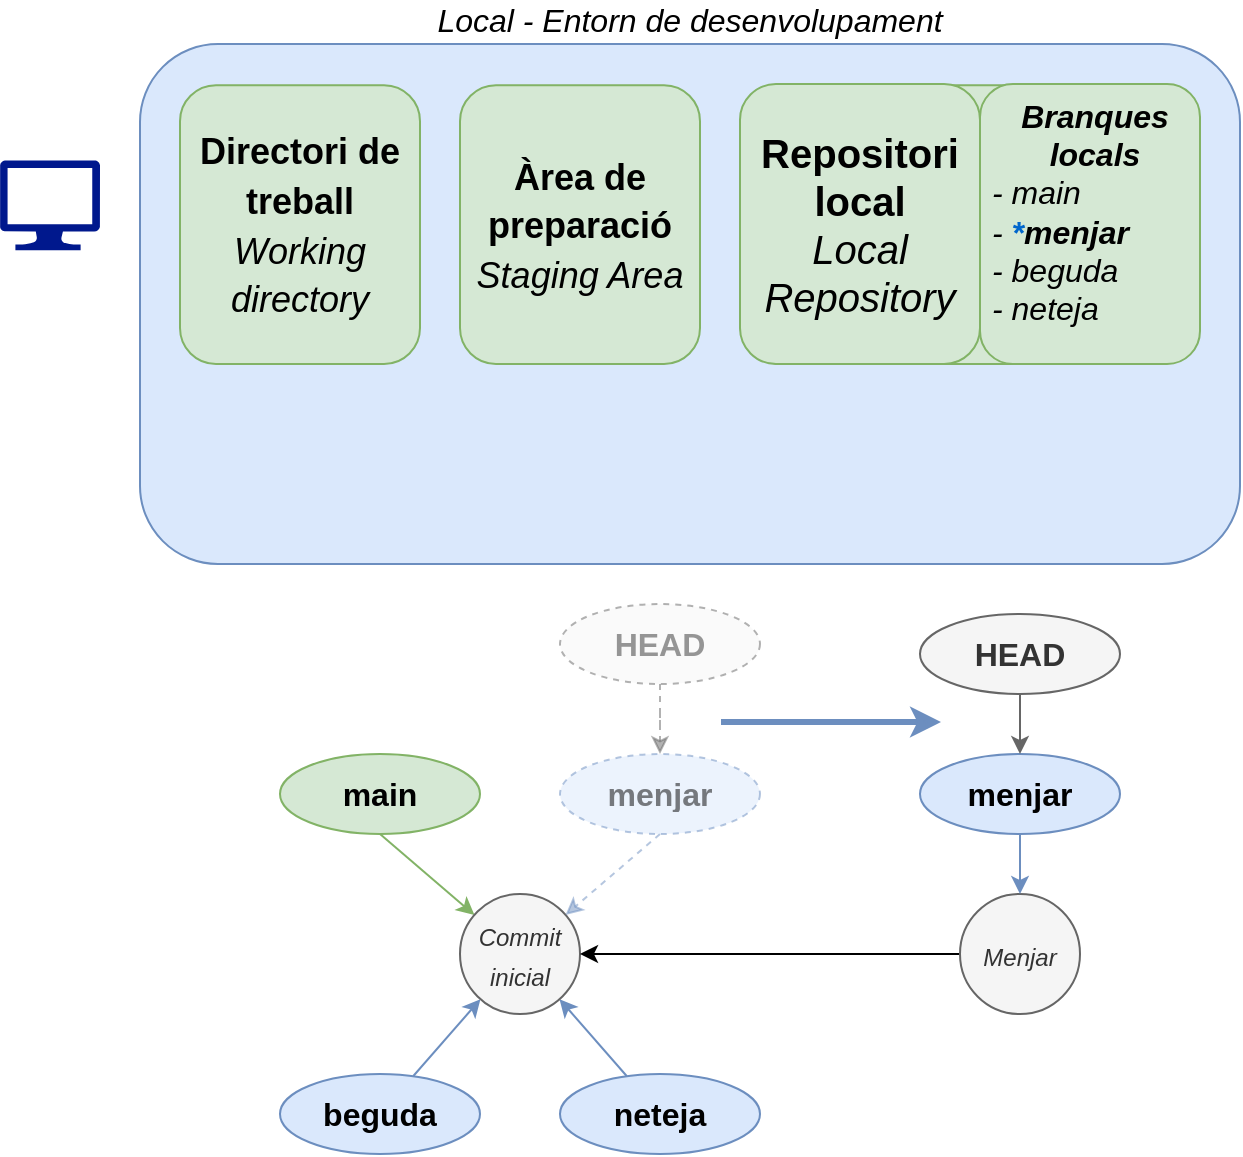 <mxfile version="24.8.2">
  <diagram name="Pàgina-1" id="mhbHxmUa4zc_a_H4eHv1">
    <mxGraphModel dx="2074" dy="1146" grid="1" gridSize="10" guides="1" tooltips="1" connect="1" arrows="1" fold="1" page="1" pageScale="1" pageWidth="827" pageHeight="1169" math="0" shadow="0">
      <root>
        <mxCell id="0" />
        <mxCell id="1" parent="0" />
        <mxCell id="dp8ddyL-VryvzM2425Ij-3" style="rounded=0;orthogonalLoop=1;jettySize=auto;html=1;exitX=0.5;exitY=1;exitDx=0;exitDy=0;fillColor=#d5e8d4;strokeColor=#82b366;" edge="1" parent="1" source="dp8ddyL-VryvzM2425Ij-4" target="dp8ddyL-VryvzM2425Ij-13">
          <mxGeometry relative="1" as="geometry">
            <mxPoint x="1026.667" y="675" as="targetPoint" />
          </mxGeometry>
        </mxCell>
        <mxCell id="dp8ddyL-VryvzM2425Ij-4" value="main" style="ellipse;whiteSpace=wrap;html=1;fillColor=#d5e8d4;strokeColor=#82b366;fontSize=16;fontStyle=1" vertex="1" parent="1">
          <mxGeometry x="930" y="595" width="100" height="40" as="geometry" />
        </mxCell>
        <mxCell id="dp8ddyL-VryvzM2425Ij-9" value="beguda" style="ellipse;whiteSpace=wrap;html=1;fillColor=#dae8fc;strokeColor=#6c8ebf;fontSize=16;fontStyle=1" vertex="1" parent="1">
          <mxGeometry x="930" y="755" width="100" height="40" as="geometry" />
        </mxCell>
        <mxCell id="dp8ddyL-VryvzM2425Ij-10" style="rounded=0;orthogonalLoop=1;jettySize=auto;html=1;fillColor=#dae8fc;strokeColor=#6c8ebf;" edge="1" parent="1" source="dp8ddyL-VryvzM2425Ij-9" target="dp8ddyL-VryvzM2425Ij-13">
          <mxGeometry relative="1" as="geometry">
            <mxPoint x="1164" y="645" as="sourcePoint" />
            <mxPoint x="1032.5" y="715" as="targetPoint" />
          </mxGeometry>
        </mxCell>
        <mxCell id="dp8ddyL-VryvzM2425Ij-11" value="neteja" style="ellipse;whiteSpace=wrap;html=1;fillColor=#dae8fc;strokeColor=#6c8ebf;fontSize=16;fontStyle=1" vertex="1" parent="1">
          <mxGeometry x="1070" y="755" width="100" height="40" as="geometry" />
        </mxCell>
        <mxCell id="dp8ddyL-VryvzM2425Ij-12" style="rounded=0;orthogonalLoop=1;jettySize=auto;html=1;fillColor=#dae8fc;strokeColor=#6c8ebf;" edge="1" parent="1" source="dp8ddyL-VryvzM2425Ij-11" target="dp8ddyL-VryvzM2425Ij-13">
          <mxGeometry relative="1" as="geometry">
            <mxPoint x="990" y="767" as="sourcePoint" />
            <mxPoint x="1067.5" y="715" as="targetPoint" />
          </mxGeometry>
        </mxCell>
        <mxCell id="dp8ddyL-VryvzM2425Ij-13" value="&lt;i style=&quot;font-size: 16px;&quot;&gt;&lt;font style=&quot;font-size: 12px;&quot;&gt;Commit inicial&lt;/font&gt;&lt;/i&gt;" style="ellipse;whiteSpace=wrap;html=1;fillColor=#f5f5f5;fontColor=#333333;strokeColor=#666666;" vertex="1" parent="1">
          <mxGeometry x="1020" y="665" width="60" height="60" as="geometry" />
        </mxCell>
        <mxCell id="dp8ddyL-VryvzM2425Ij-17" value="&lt;i&gt;Local - Entorn de desenvolupament&lt;/i&gt;" style="rounded=1;whiteSpace=wrap;html=1;verticalAlign=bottom;labelPosition=center;verticalLabelPosition=top;align=center;textDirection=ltr;labelBackgroundColor=none;spacingTop=0;spacing=2;fontSize=16;fillColor=#dae8fc;strokeColor=#6c8ebf;" vertex="1" parent="1">
          <mxGeometry x="860" y="240" width="550" height="260" as="geometry" />
        </mxCell>
        <mxCell id="dp8ddyL-VryvzM2425Ij-18" value="" style="sketch=0;aspect=fixed;pointerEvents=1;shadow=0;dashed=0;html=1;strokeColor=none;labelPosition=center;verticalLabelPosition=bottom;verticalAlign=top;align=center;fillColor=#00188D;shape=mxgraph.azure.computer" vertex="1" parent="1">
          <mxGeometry x="790" y="298.13" width="50" height="45" as="geometry" />
        </mxCell>
        <mxCell id="dp8ddyL-VryvzM2425Ij-19" value="" style="rounded=1;whiteSpace=wrap;html=1;fontSize=20;fillColor=#d5e8d4;strokeColor=#82b366;" vertex="1" parent="1">
          <mxGeometry x="1160" y="260.63" width="230" height="139.37" as="geometry" />
        </mxCell>
        <mxCell id="dp8ddyL-VryvzM2425Ij-20" value="&lt;b&gt;Repositori local&lt;/b&gt;&lt;i&gt;&lt;br&gt;Local Repository&lt;/i&gt;" style="rounded=1;whiteSpace=wrap;html=1;fontSize=20;fillColor=#d5e8d4;strokeColor=#82b366;" vertex="1" parent="1">
          <mxGeometry x="1160" y="260" width="120" height="140" as="geometry" />
        </mxCell>
        <mxCell id="dp8ddyL-VryvzM2425Ij-21" value="&lt;b style=&quot;border-color: var(--border-color); font-size: 18px;&quot;&gt;Àrea de preparació&lt;/b&gt;&lt;br style=&quot;border-color: var(--border-color); font-size: 18px;&quot;&gt;&lt;i style=&quot;border-color: var(--border-color); font-size: 18px;&quot;&gt;Staging Area&lt;/i&gt;" style="rounded=1;whiteSpace=wrap;html=1;fontSize=20;fillColor=#d5e8d4;strokeColor=#82b366;" vertex="1" parent="1">
          <mxGeometry x="1020" y="260.63" width="120" height="139.37" as="geometry" />
        </mxCell>
        <mxCell id="dp8ddyL-VryvzM2425Ij-22" value="&lt;b style=&quot;border-color: var(--border-color); font-size: 18px;&quot;&gt;Directori de treball&lt;/b&gt;&lt;br style=&quot;border-color: var(--border-color); font-size: 18px;&quot;&gt;&lt;i style=&quot;border-color: var(--border-color); font-size: 18px;&quot;&gt;Working directory&lt;/i&gt;" style="rounded=1;whiteSpace=wrap;html=1;fontSize=20;fillColor=#d5e8d4;strokeColor=#82b366;" vertex="1" parent="1">
          <mxGeometry x="880" y="260.63" width="120" height="139.37" as="geometry" />
        </mxCell>
        <mxCell id="dp8ddyL-VryvzM2425Ij-23" value="" style="shape=image;imageAspect=0;aspect=fixed;verticalLabelPosition=bottom;verticalAlign=top;image=https://cdn0.iconfinder.com/data/icons/folder-line/512/folder_tree-512.png;" vertex="1" parent="1">
          <mxGeometry x="905" y="410" width="70" height="70" as="geometry" />
        </mxCell>
        <mxCell id="dp8ddyL-VryvzM2425Ij-24" value="" style="shape=image;imageAspect=0;aspect=fixed;verticalLabelPosition=bottom;verticalAlign=top;image=https://cdn.icon-icons.com/icons2/2718/PNG/512/git_branch_icon_174485.png;" vertex="1" parent="1">
          <mxGeometry x="1239.5" y="410" width="71" height="71" as="geometry" />
        </mxCell>
        <mxCell id="dp8ddyL-VryvzM2425Ij-25" value="&lt;i style=&quot;&quot;&gt;&lt;b style=&quot;font-size: 16px;&quot;&gt;Branques locals&lt;/b&gt;&lt;br style=&quot;font-size: 16px;&quot;&gt;&lt;div style=&quot;text-align: left;&quot;&gt;&lt;span style=&quot;background-color: initial;&quot;&gt;- main&lt;/span&gt;&lt;br&gt;&lt;/div&gt;&lt;div style=&quot;text-align: left;&quot;&gt;&lt;span style=&quot;background-color: initial;&quot;&gt;- &lt;b&gt;&lt;font color=&quot;#0066cc&quot;&gt;*&lt;/font&gt;menjar&lt;/b&gt;&lt;/span&gt;&lt;/div&gt;&lt;div style=&quot;text-align: left;&quot;&gt;&lt;span style=&quot;background-color: initial;&quot;&gt;- beguda&lt;/span&gt;&lt;/div&gt;&lt;div style=&quot;text-align: left;&quot;&gt;&lt;span style=&quot;background-color: initial;&quot;&gt;- neteja&lt;/span&gt;&lt;/div&gt;&lt;/i&gt;" style="rounded=1;whiteSpace=wrap;html=1;fontSize=16;fillColor=#d5e8d4;strokeColor=#82b366;verticalAlign=top;spacingLeft=5;" vertex="1" parent="1">
          <mxGeometry x="1280" y="260" width="110" height="140" as="geometry" />
        </mxCell>
        <mxCell id="dp8ddyL-VryvzM2425Ij-27" style="edgeStyle=orthogonalEdgeStyle;rounded=0;orthogonalLoop=1;jettySize=auto;html=1;" edge="1" parent="1" source="dp8ddyL-VryvzM2425Ij-26" target="dp8ddyL-VryvzM2425Ij-13">
          <mxGeometry relative="1" as="geometry" />
        </mxCell>
        <mxCell id="dp8ddyL-VryvzM2425Ij-26" value="&lt;i style=&quot;font-size: 16px;&quot;&gt;&lt;font style=&quot;font-size: 12px;&quot;&gt;Menjar&lt;/font&gt;&lt;/i&gt;" style="ellipse;whiteSpace=wrap;html=1;fillColor=#f5f5f5;fontColor=#333333;strokeColor=#666666;" vertex="1" parent="1">
          <mxGeometry x="1270" y="665" width="60" height="60" as="geometry" />
        </mxCell>
        <mxCell id="dp8ddyL-VryvzM2425Ij-30" style="rounded=0;orthogonalLoop=1;jettySize=auto;html=1;exitX=0.5;exitY=1;exitDx=0;exitDy=0;fillColor=#dae8fc;strokeColor=#6c8ebf;" edge="1" parent="1" source="dp8ddyL-VryvzM2425Ij-31" target="dp8ddyL-VryvzM2425Ij-26">
          <mxGeometry relative="1" as="geometry">
            <mxPoint x="1253" y="675" as="targetPoint" />
          </mxGeometry>
        </mxCell>
        <mxCell id="dp8ddyL-VryvzM2425Ij-31" value="menjar" style="ellipse;whiteSpace=wrap;html=1;fillColor=#dae8fc;strokeColor=#6c8ebf;fontSize=16;fontStyle=1" vertex="1" parent="1">
          <mxGeometry x="1250" y="595" width="100" height="40" as="geometry" />
        </mxCell>
        <mxCell id="dp8ddyL-VryvzM2425Ij-32" style="edgeStyle=orthogonalEdgeStyle;rounded=0;orthogonalLoop=1;jettySize=auto;html=1;exitX=0.5;exitY=1;exitDx=0;exitDy=0;fillColor=#f5f5f5;strokeColor=#666666;" edge="1" parent="1" source="dp8ddyL-VryvzM2425Ij-33" target="dp8ddyL-VryvzM2425Ij-31">
          <mxGeometry relative="1" as="geometry">
            <mxPoint x="1470" y="587.5" as="targetPoint" />
          </mxGeometry>
        </mxCell>
        <mxCell id="dp8ddyL-VryvzM2425Ij-33" value="HEAD" style="ellipse;whiteSpace=wrap;html=1;fillColor=#f5f5f5;strokeColor=#666666;fontSize=16;fontStyle=1;fontColor=#333333;" vertex="1" parent="1">
          <mxGeometry x="1250" y="525" width="100" height="40" as="geometry" />
        </mxCell>
        <mxCell id="dp8ddyL-VryvzM2425Ij-34" style="edgeStyle=orthogonalEdgeStyle;rounded=0;orthogonalLoop=1;jettySize=auto;html=1;exitX=0.5;exitY=1;exitDx=0;exitDy=0;fillColor=#f5f5f5;strokeColor=#666666;opacity=50;dashed=1;" edge="1" parent="1" source="dp8ddyL-VryvzM2425Ij-35" target="dp8ddyL-VryvzM2425Ij-37">
          <mxGeometry relative="1" as="geometry" />
        </mxCell>
        <mxCell id="dp8ddyL-VryvzM2425Ij-35" value="HEAD" style="ellipse;whiteSpace=wrap;html=1;fillColor=#f5f5f5;strokeColor=#666666;fontSize=16;fontStyle=1;fontColor=#333333;opacity=50;dashed=1;textOpacity=50;" vertex="1" parent="1">
          <mxGeometry x="1070" y="520" width="100" height="40" as="geometry" />
        </mxCell>
        <mxCell id="dp8ddyL-VryvzM2425Ij-36" style="rounded=0;orthogonalLoop=1;jettySize=auto;html=1;exitX=0.5;exitY=1;exitDx=0;exitDy=0;fillColor=#dae8fc;strokeColor=#6c8ebf;opacity=50;dashed=1;" edge="1" parent="1" source="dp8ddyL-VryvzM2425Ij-37" target="dp8ddyL-VryvzM2425Ij-13">
          <mxGeometry relative="1" as="geometry">
            <mxPoint x="1080" y="665" as="targetPoint" />
          </mxGeometry>
        </mxCell>
        <mxCell id="dp8ddyL-VryvzM2425Ij-37" value="menjar" style="ellipse;whiteSpace=wrap;html=1;fillColor=#dae8fc;strokeColor=#6c8ebf;fontSize=16;fontStyle=1;opacity=50;dashed=1;textOpacity=50;" vertex="1" parent="1">
          <mxGeometry x="1070" y="595" width="100" height="40" as="geometry" />
        </mxCell>
        <mxCell id="dp8ddyL-VryvzM2425Ij-38" value="" style="endArrow=classic;html=1;rounded=0;strokeWidth=3;fillColor=#dae8fc;strokeColor=#6c8ebf;" edge="1" parent="1">
          <mxGeometry width="50" height="50" relative="1" as="geometry">
            <mxPoint x="1150.5" y="579" as="sourcePoint" />
            <mxPoint x="1260.5" y="579" as="targetPoint" />
          </mxGeometry>
        </mxCell>
      </root>
    </mxGraphModel>
  </diagram>
</mxfile>
